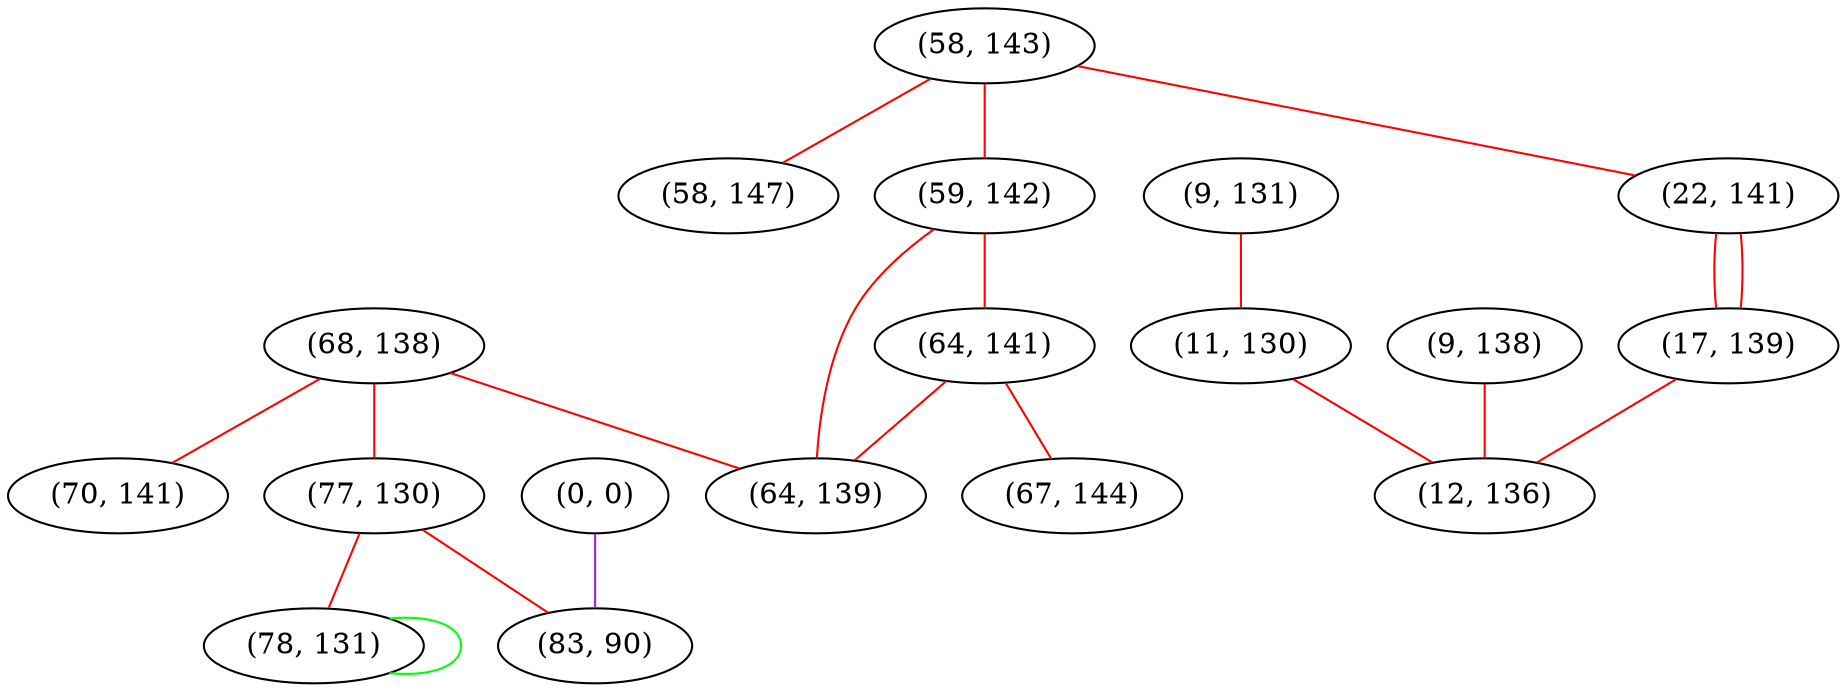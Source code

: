 graph "" {
"(58, 143)";
"(68, 138)";
"(9, 131)";
"(77, 130)";
"(59, 142)";
"(22, 141)";
"(11, 130)";
"(17, 139)";
"(64, 141)";
"(9, 138)";
"(78, 131)";
"(64, 139)";
"(0, 0)";
"(70, 141)";
"(67, 144)";
"(58, 147)";
"(83, 90)";
"(12, 136)";
"(58, 143)" -- "(58, 147)"  [color=red, key=0, weight=1];
"(58, 143)" -- "(59, 142)"  [color=red, key=0, weight=1];
"(58, 143)" -- "(22, 141)"  [color=red, key=0, weight=1];
"(68, 138)" -- "(64, 139)"  [color=red, key=0, weight=1];
"(68, 138)" -- "(77, 130)"  [color=red, key=0, weight=1];
"(68, 138)" -- "(70, 141)"  [color=red, key=0, weight=1];
"(9, 131)" -- "(11, 130)"  [color=red, key=0, weight=1];
"(77, 130)" -- "(78, 131)"  [color=red, key=0, weight=1];
"(77, 130)" -- "(83, 90)"  [color=red, key=0, weight=1];
"(59, 142)" -- "(64, 139)"  [color=red, key=0, weight=1];
"(59, 142)" -- "(64, 141)"  [color=red, key=0, weight=1];
"(22, 141)" -- "(17, 139)"  [color=red, key=0, weight=1];
"(22, 141)" -- "(17, 139)"  [color=red, key=1, weight=1];
"(11, 130)" -- "(12, 136)"  [color=red, key=0, weight=1];
"(17, 139)" -- "(12, 136)"  [color=red, key=0, weight=1];
"(64, 141)" -- "(67, 144)"  [color=red, key=0, weight=1];
"(64, 141)" -- "(64, 139)"  [color=red, key=0, weight=1];
"(9, 138)" -- "(12, 136)"  [color=red, key=0, weight=1];
"(78, 131)" -- "(78, 131)"  [color=green, key=0, weight=2];
"(0, 0)" -- "(83, 90)"  [color=purple, key=0, weight=4];
}
